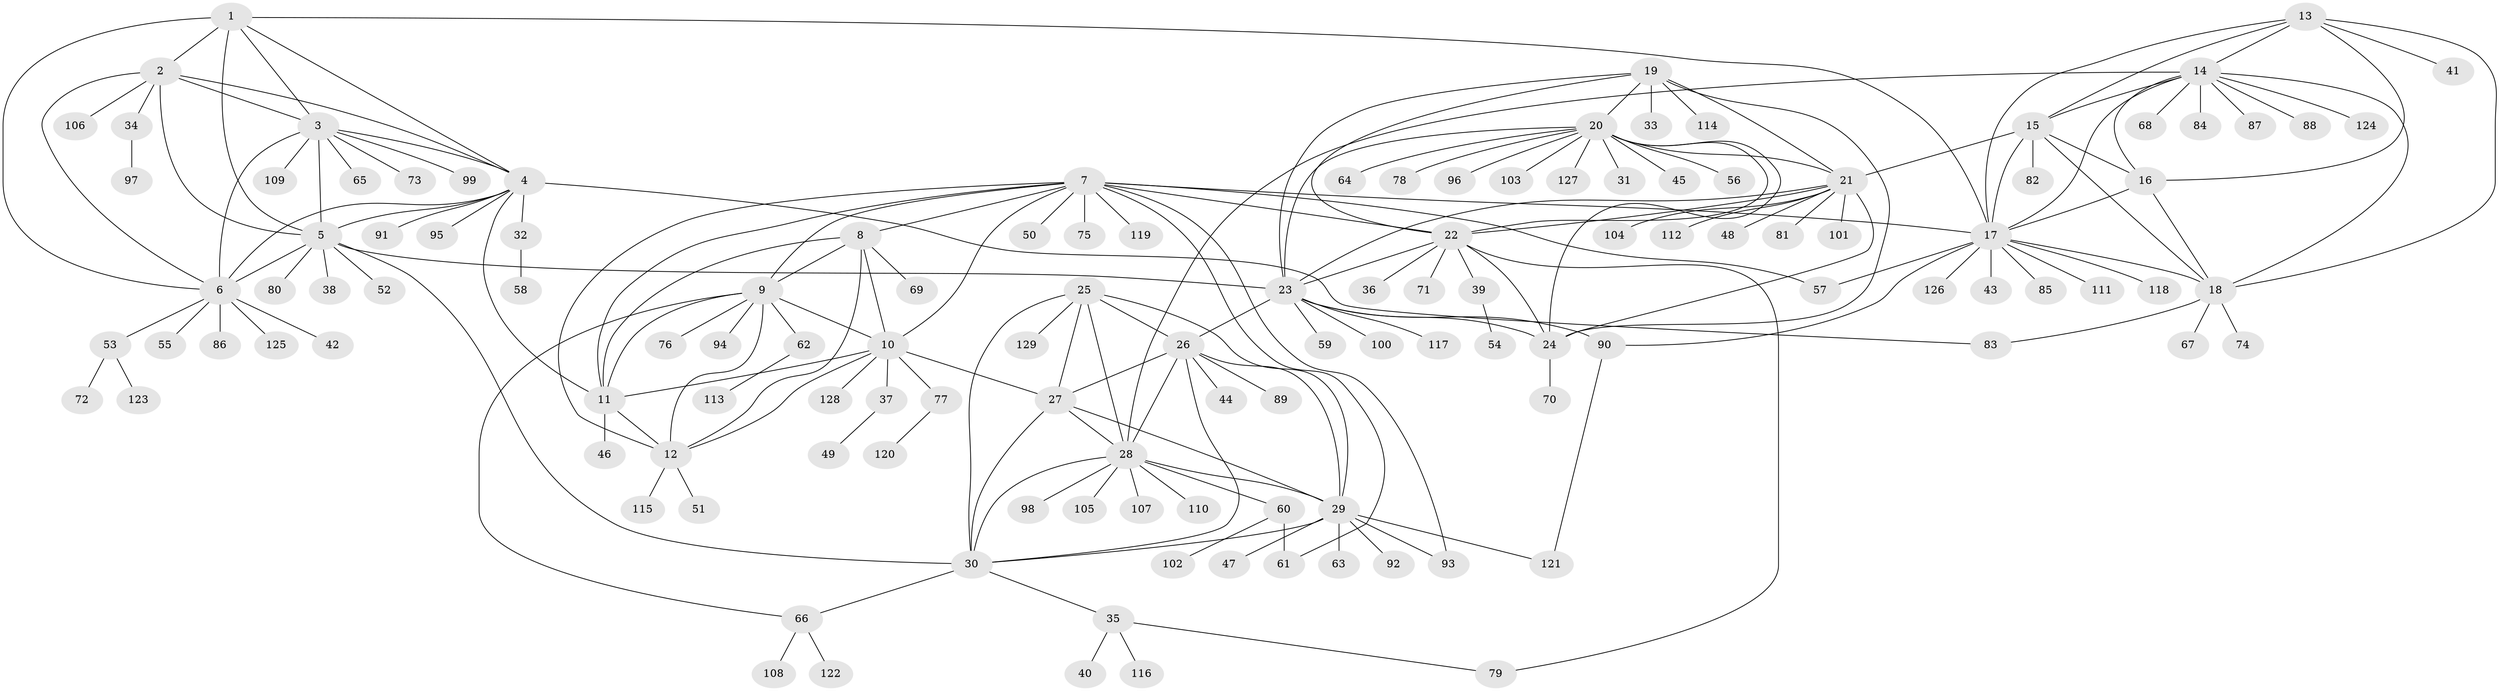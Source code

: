 // Generated by graph-tools (version 1.1) at 2025/11/02/27/25 16:11:34]
// undirected, 129 vertices, 192 edges
graph export_dot {
graph [start="1"]
  node [color=gray90,style=filled];
  1;
  2;
  3;
  4;
  5;
  6;
  7;
  8;
  9;
  10;
  11;
  12;
  13;
  14;
  15;
  16;
  17;
  18;
  19;
  20;
  21;
  22;
  23;
  24;
  25;
  26;
  27;
  28;
  29;
  30;
  31;
  32;
  33;
  34;
  35;
  36;
  37;
  38;
  39;
  40;
  41;
  42;
  43;
  44;
  45;
  46;
  47;
  48;
  49;
  50;
  51;
  52;
  53;
  54;
  55;
  56;
  57;
  58;
  59;
  60;
  61;
  62;
  63;
  64;
  65;
  66;
  67;
  68;
  69;
  70;
  71;
  72;
  73;
  74;
  75;
  76;
  77;
  78;
  79;
  80;
  81;
  82;
  83;
  84;
  85;
  86;
  87;
  88;
  89;
  90;
  91;
  92;
  93;
  94;
  95;
  96;
  97;
  98;
  99;
  100;
  101;
  102;
  103;
  104;
  105;
  106;
  107;
  108;
  109;
  110;
  111;
  112;
  113;
  114;
  115;
  116;
  117;
  118;
  119;
  120;
  121;
  122;
  123;
  124;
  125;
  126;
  127;
  128;
  129;
  1 -- 2;
  1 -- 3;
  1 -- 4;
  1 -- 5;
  1 -- 6;
  1 -- 17;
  2 -- 3;
  2 -- 4;
  2 -- 5;
  2 -- 6;
  2 -- 34;
  2 -- 106;
  3 -- 4;
  3 -- 5;
  3 -- 6;
  3 -- 65;
  3 -- 73;
  3 -- 99;
  3 -- 109;
  4 -- 5;
  4 -- 6;
  4 -- 11;
  4 -- 32;
  4 -- 83;
  4 -- 91;
  4 -- 95;
  5 -- 6;
  5 -- 23;
  5 -- 30;
  5 -- 38;
  5 -- 52;
  5 -- 80;
  6 -- 42;
  6 -- 53;
  6 -- 55;
  6 -- 86;
  6 -- 125;
  7 -- 8;
  7 -- 9;
  7 -- 10;
  7 -- 11;
  7 -- 12;
  7 -- 17;
  7 -- 22;
  7 -- 50;
  7 -- 57;
  7 -- 61;
  7 -- 75;
  7 -- 93;
  7 -- 119;
  8 -- 9;
  8 -- 10;
  8 -- 11;
  8 -- 12;
  8 -- 69;
  9 -- 10;
  9 -- 11;
  9 -- 12;
  9 -- 62;
  9 -- 66;
  9 -- 76;
  9 -- 94;
  10 -- 11;
  10 -- 12;
  10 -- 27;
  10 -- 37;
  10 -- 77;
  10 -- 128;
  11 -- 12;
  11 -- 46;
  12 -- 51;
  12 -- 115;
  13 -- 14;
  13 -- 15;
  13 -- 16;
  13 -- 17;
  13 -- 18;
  13 -- 41;
  14 -- 15;
  14 -- 16;
  14 -- 17;
  14 -- 18;
  14 -- 28;
  14 -- 68;
  14 -- 84;
  14 -- 87;
  14 -- 88;
  14 -- 124;
  15 -- 16;
  15 -- 17;
  15 -- 18;
  15 -- 21;
  15 -- 82;
  16 -- 17;
  16 -- 18;
  17 -- 18;
  17 -- 43;
  17 -- 57;
  17 -- 85;
  17 -- 90;
  17 -- 111;
  17 -- 118;
  17 -- 126;
  18 -- 67;
  18 -- 74;
  18 -- 83;
  19 -- 20;
  19 -- 21;
  19 -- 22;
  19 -- 23;
  19 -- 24;
  19 -- 33;
  19 -- 114;
  20 -- 21;
  20 -- 22;
  20 -- 23;
  20 -- 24;
  20 -- 31;
  20 -- 45;
  20 -- 56;
  20 -- 64;
  20 -- 78;
  20 -- 96;
  20 -- 103;
  20 -- 127;
  21 -- 22;
  21 -- 23;
  21 -- 24;
  21 -- 48;
  21 -- 81;
  21 -- 101;
  21 -- 104;
  21 -- 112;
  22 -- 23;
  22 -- 24;
  22 -- 36;
  22 -- 39;
  22 -- 71;
  22 -- 79;
  23 -- 24;
  23 -- 26;
  23 -- 59;
  23 -- 90;
  23 -- 100;
  23 -- 117;
  24 -- 70;
  25 -- 26;
  25 -- 27;
  25 -- 28;
  25 -- 29;
  25 -- 30;
  25 -- 129;
  26 -- 27;
  26 -- 28;
  26 -- 29;
  26 -- 30;
  26 -- 44;
  26 -- 89;
  27 -- 28;
  27 -- 29;
  27 -- 30;
  28 -- 29;
  28 -- 30;
  28 -- 60;
  28 -- 98;
  28 -- 105;
  28 -- 107;
  28 -- 110;
  29 -- 30;
  29 -- 47;
  29 -- 63;
  29 -- 92;
  29 -- 93;
  29 -- 121;
  30 -- 35;
  30 -- 66;
  32 -- 58;
  34 -- 97;
  35 -- 40;
  35 -- 79;
  35 -- 116;
  37 -- 49;
  39 -- 54;
  53 -- 72;
  53 -- 123;
  60 -- 61;
  60 -- 102;
  62 -- 113;
  66 -- 108;
  66 -- 122;
  77 -- 120;
  90 -- 121;
}

